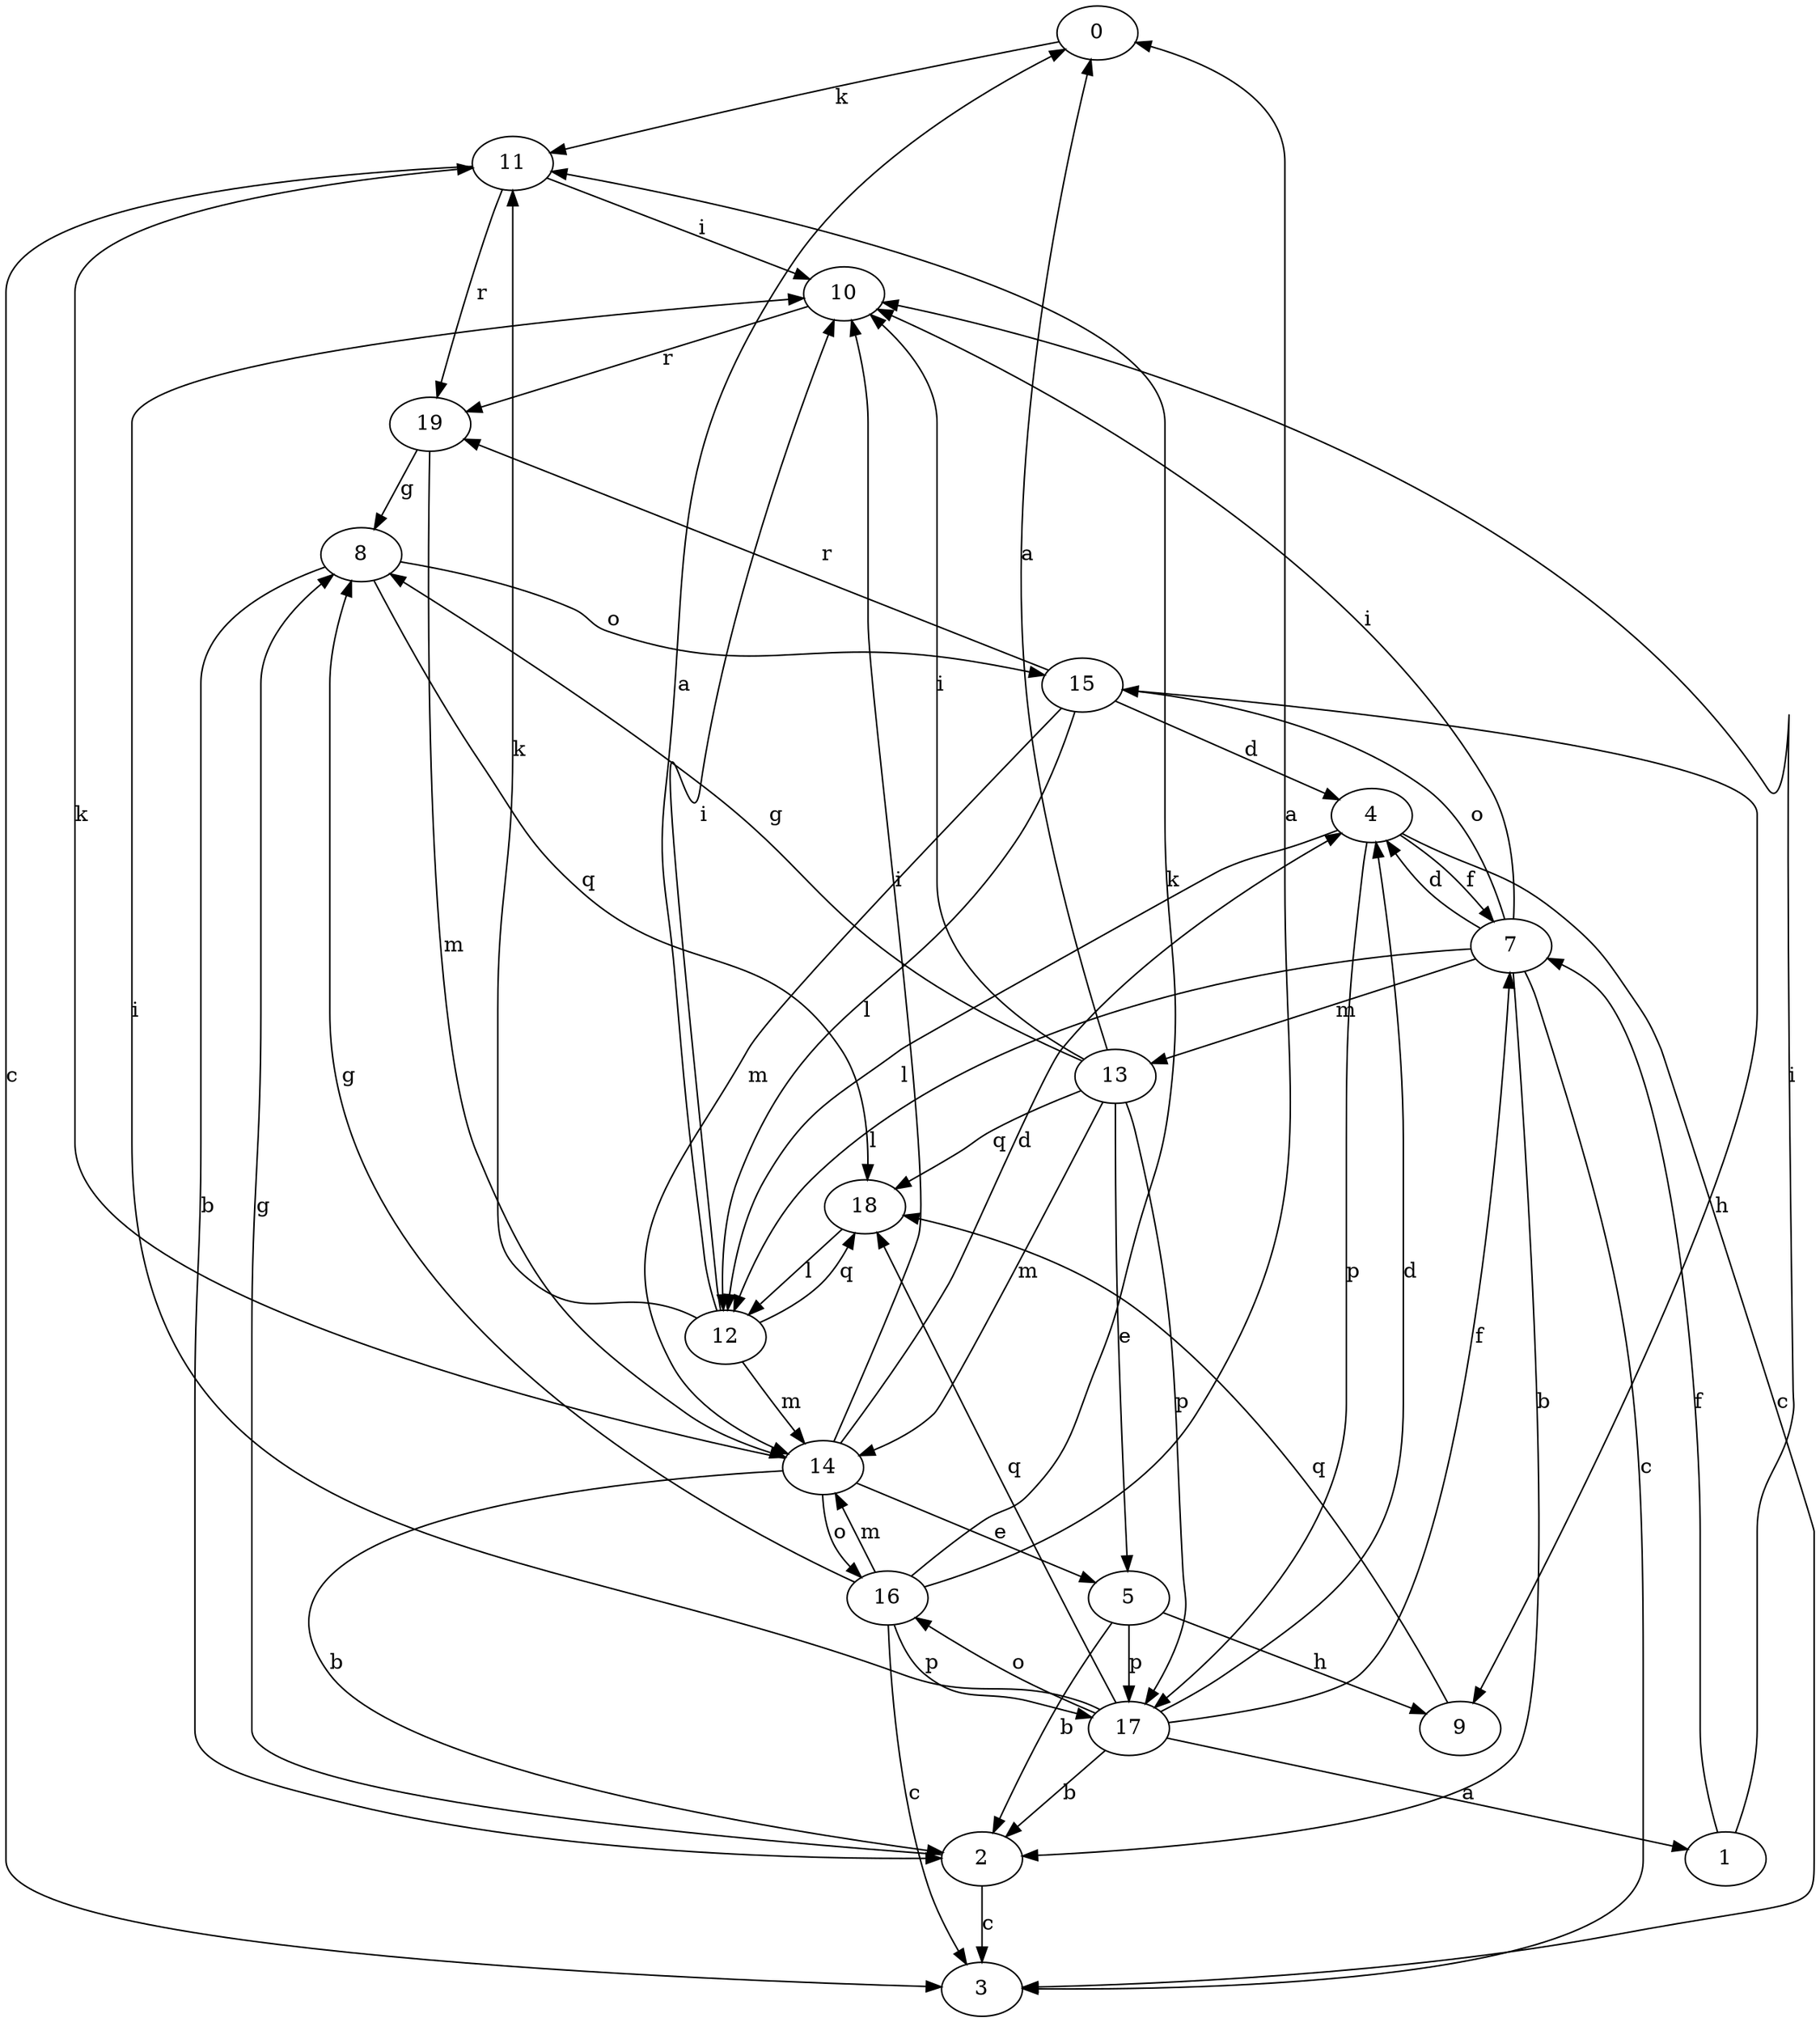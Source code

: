 strict digraph  {
0;
1;
2;
3;
4;
5;
7;
8;
9;
10;
11;
12;
13;
14;
15;
16;
17;
18;
19;
0 -> 11  [label=k];
1 -> 7  [label=f];
1 -> 10  [label=i];
2 -> 3  [label=c];
2 -> 8  [label=g];
4 -> 3  [label=c];
4 -> 7  [label=f];
4 -> 12  [label=l];
4 -> 17  [label=p];
5 -> 2  [label=b];
5 -> 9  [label=h];
5 -> 17  [label=p];
7 -> 2  [label=b];
7 -> 3  [label=c];
7 -> 4  [label=d];
7 -> 10  [label=i];
7 -> 12  [label=l];
7 -> 13  [label=m];
7 -> 15  [label=o];
8 -> 2  [label=b];
8 -> 15  [label=o];
8 -> 18  [label=q];
9 -> 18  [label=q];
10 -> 19  [label=r];
11 -> 3  [label=c];
11 -> 10  [label=i];
11 -> 19  [label=r];
12 -> 0  [label=a];
12 -> 10  [label=i];
12 -> 11  [label=k];
12 -> 14  [label=m];
12 -> 18  [label=q];
13 -> 0  [label=a];
13 -> 5  [label=e];
13 -> 8  [label=g];
13 -> 10  [label=i];
13 -> 14  [label=m];
13 -> 17  [label=p];
13 -> 18  [label=q];
14 -> 2  [label=b];
14 -> 4  [label=d];
14 -> 5  [label=e];
14 -> 10  [label=i];
14 -> 11  [label=k];
14 -> 16  [label=o];
15 -> 4  [label=d];
15 -> 9  [label=h];
15 -> 12  [label=l];
15 -> 14  [label=m];
15 -> 19  [label=r];
16 -> 0  [label=a];
16 -> 3  [label=c];
16 -> 8  [label=g];
16 -> 11  [label=k];
16 -> 14  [label=m];
16 -> 17  [label=p];
17 -> 1  [label=a];
17 -> 2  [label=b];
17 -> 4  [label=d];
17 -> 7  [label=f];
17 -> 10  [label=i];
17 -> 16  [label=o];
17 -> 18  [label=q];
18 -> 12  [label=l];
19 -> 8  [label=g];
19 -> 14  [label=m];
}
